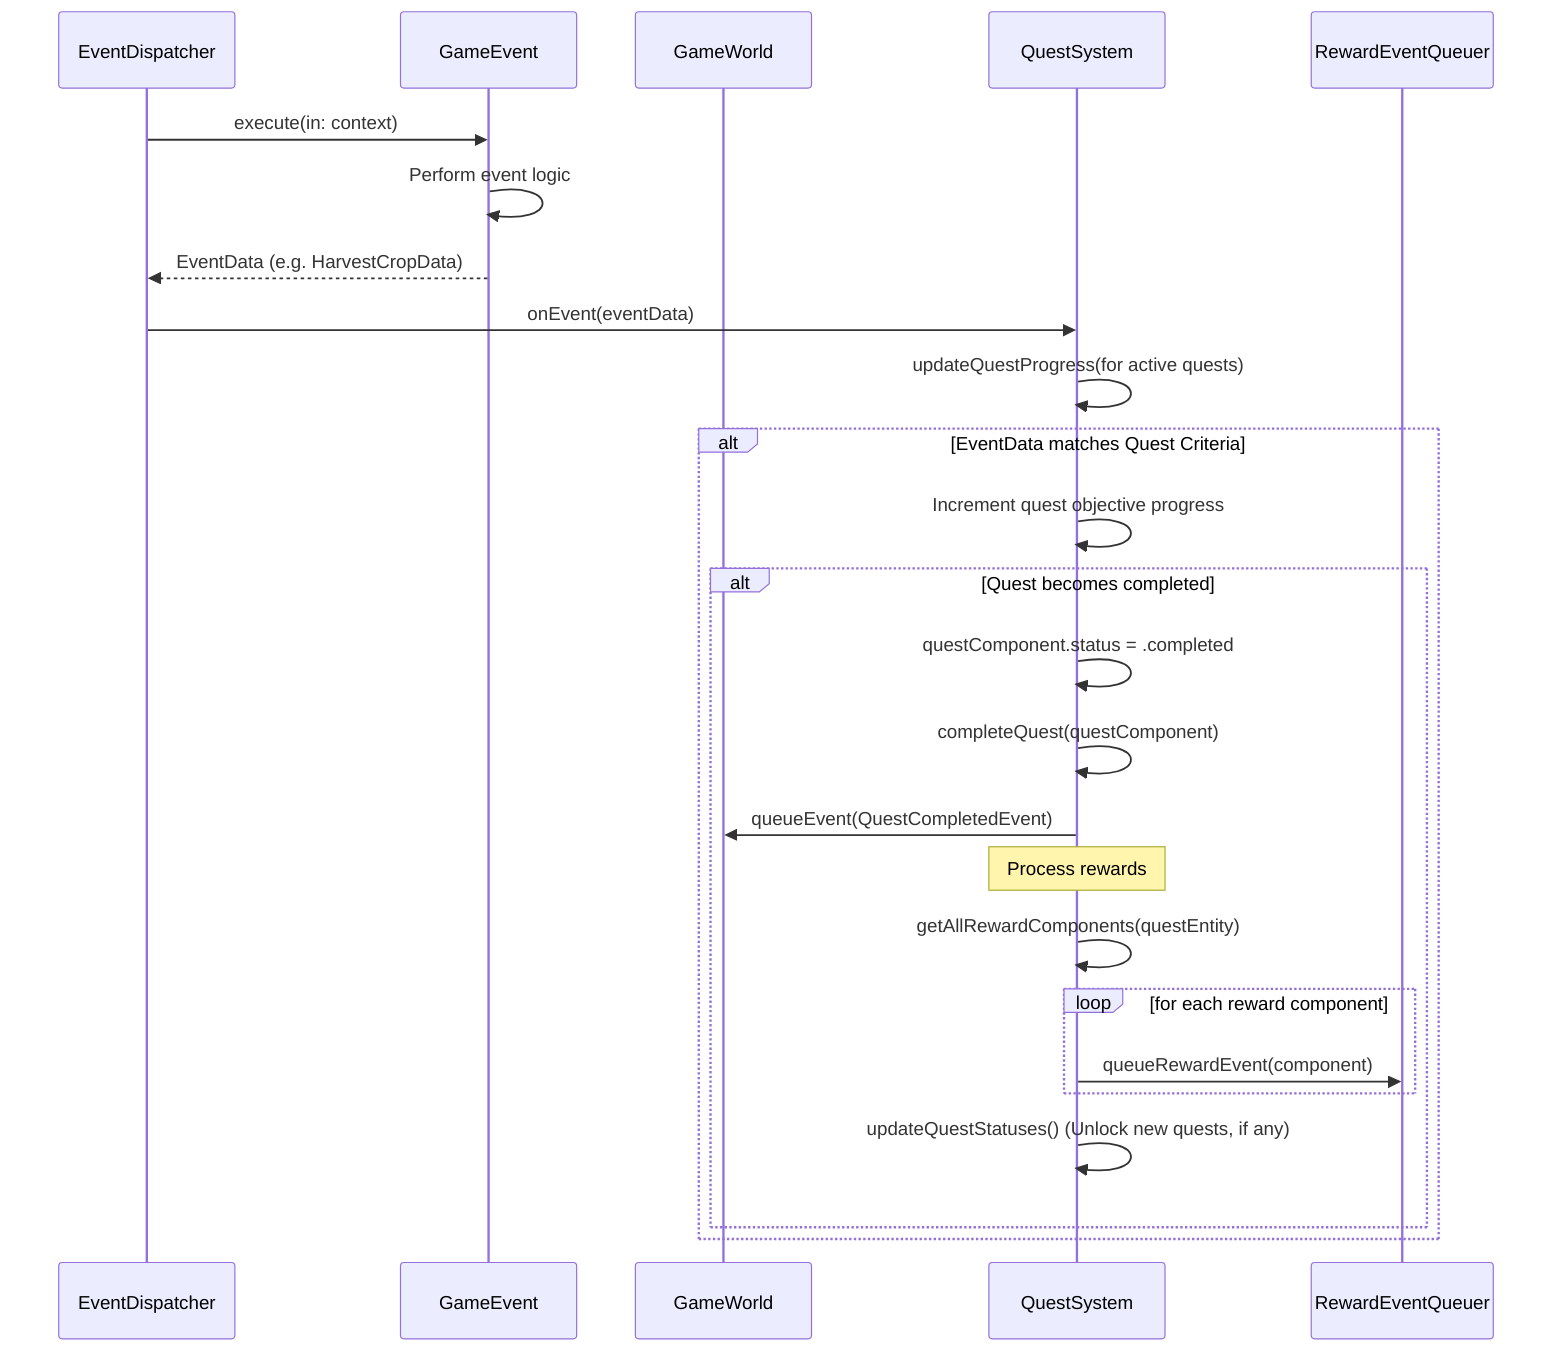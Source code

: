 sequenceDiagram
    participant ED as EventDispatcher
    participant GE as GameEvent
    participant GW as GameWorld
    participant QS as QuestSystem
    participant RQ as RewardEventQueuer
    
    ED->>GE: execute(in: context)
    GE->>GE: Perform event logic
    GE-->>ED: EventData (e.g. HarvestCropData)
    ED->>QS: onEvent(eventData)
    
    
    QS->>QS: updateQuestProgress(for active quests)
    alt EventData matches Quest Criteria
        QS->>QS: Increment quest objective progress
        alt Quest becomes completed
            QS->>QS: questComponent.status = .completed
            QS->>QS: completeQuest(questComponent)
            QS->>GW: queueEvent(QuestCompletedEvent)
            
            note over QS: Process rewards
            QS->>QS: getAllRewardComponents(questEntity)
            
            loop for each reward component
                QS->>RQ: queueRewardEvent(component)
            end
            
            QS->>QS: updateQuestStatuses() (Unlock new quests, if any)
        end
    end